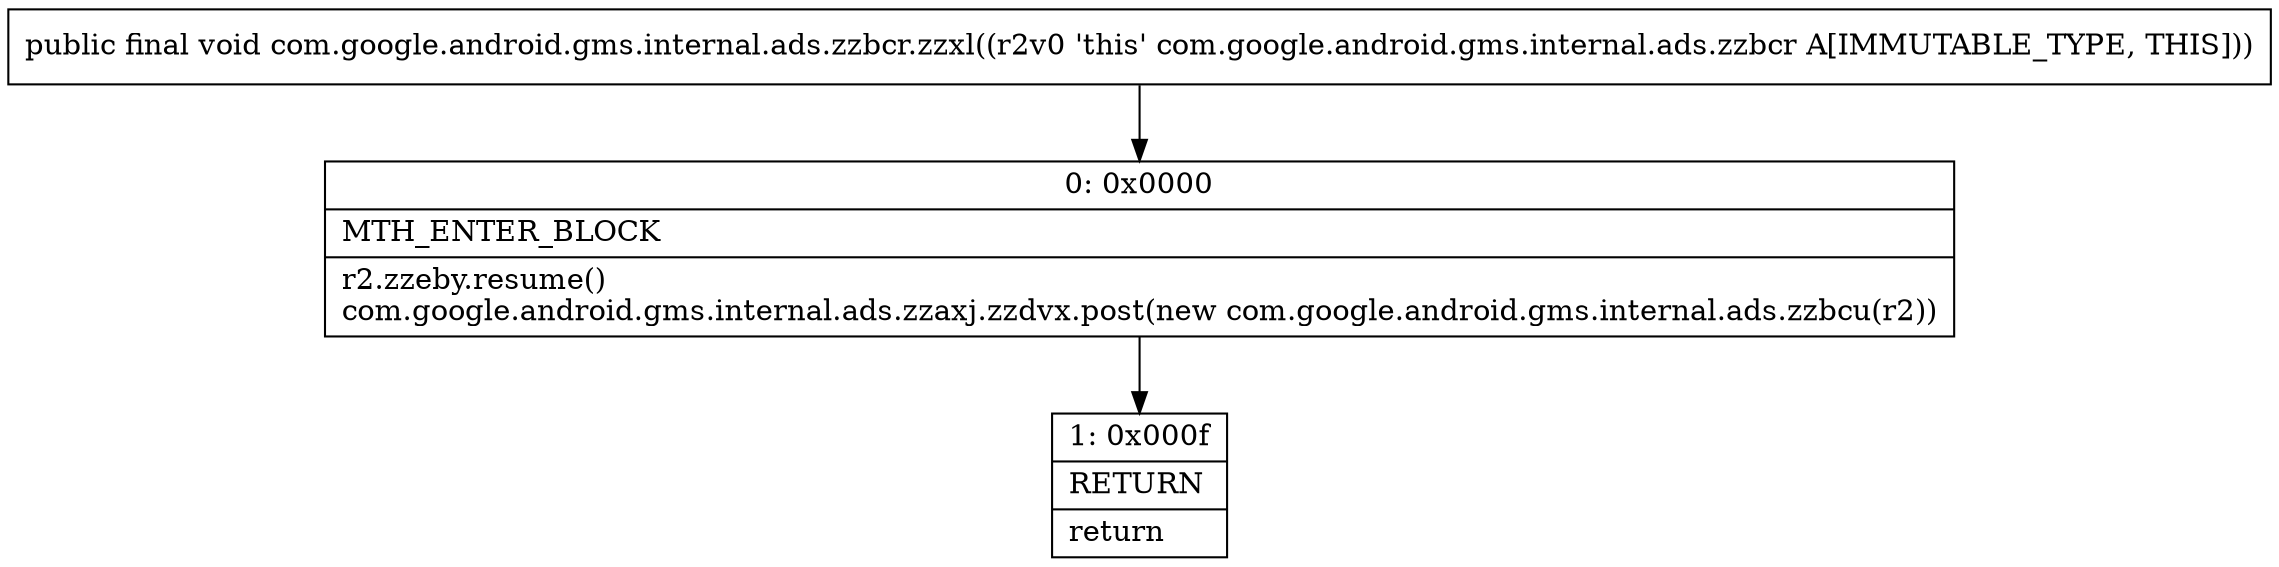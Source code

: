 digraph "CFG forcom.google.android.gms.internal.ads.zzbcr.zzxl()V" {
Node_0 [shape=record,label="{0\:\ 0x0000|MTH_ENTER_BLOCK\l|r2.zzeby.resume()\lcom.google.android.gms.internal.ads.zzaxj.zzdvx.post(new com.google.android.gms.internal.ads.zzbcu(r2))\l}"];
Node_1 [shape=record,label="{1\:\ 0x000f|RETURN\l|return\l}"];
MethodNode[shape=record,label="{public final void com.google.android.gms.internal.ads.zzbcr.zzxl((r2v0 'this' com.google.android.gms.internal.ads.zzbcr A[IMMUTABLE_TYPE, THIS])) }"];
MethodNode -> Node_0;
Node_0 -> Node_1;
}

